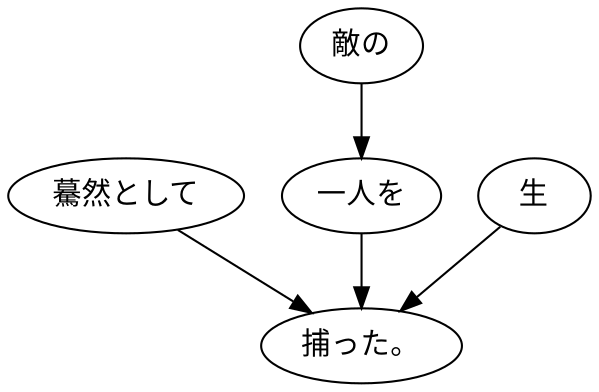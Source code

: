 digraph graph5103 {
	node0 [label="驀然として"];
	node1 [label="敵の"];
	node2 [label="一人を"];
	node3 [label="生"];
	node4 [label="捕った。"];
	node0 -> node4;
	node1 -> node2;
	node2 -> node4;
	node3 -> node4;
}
